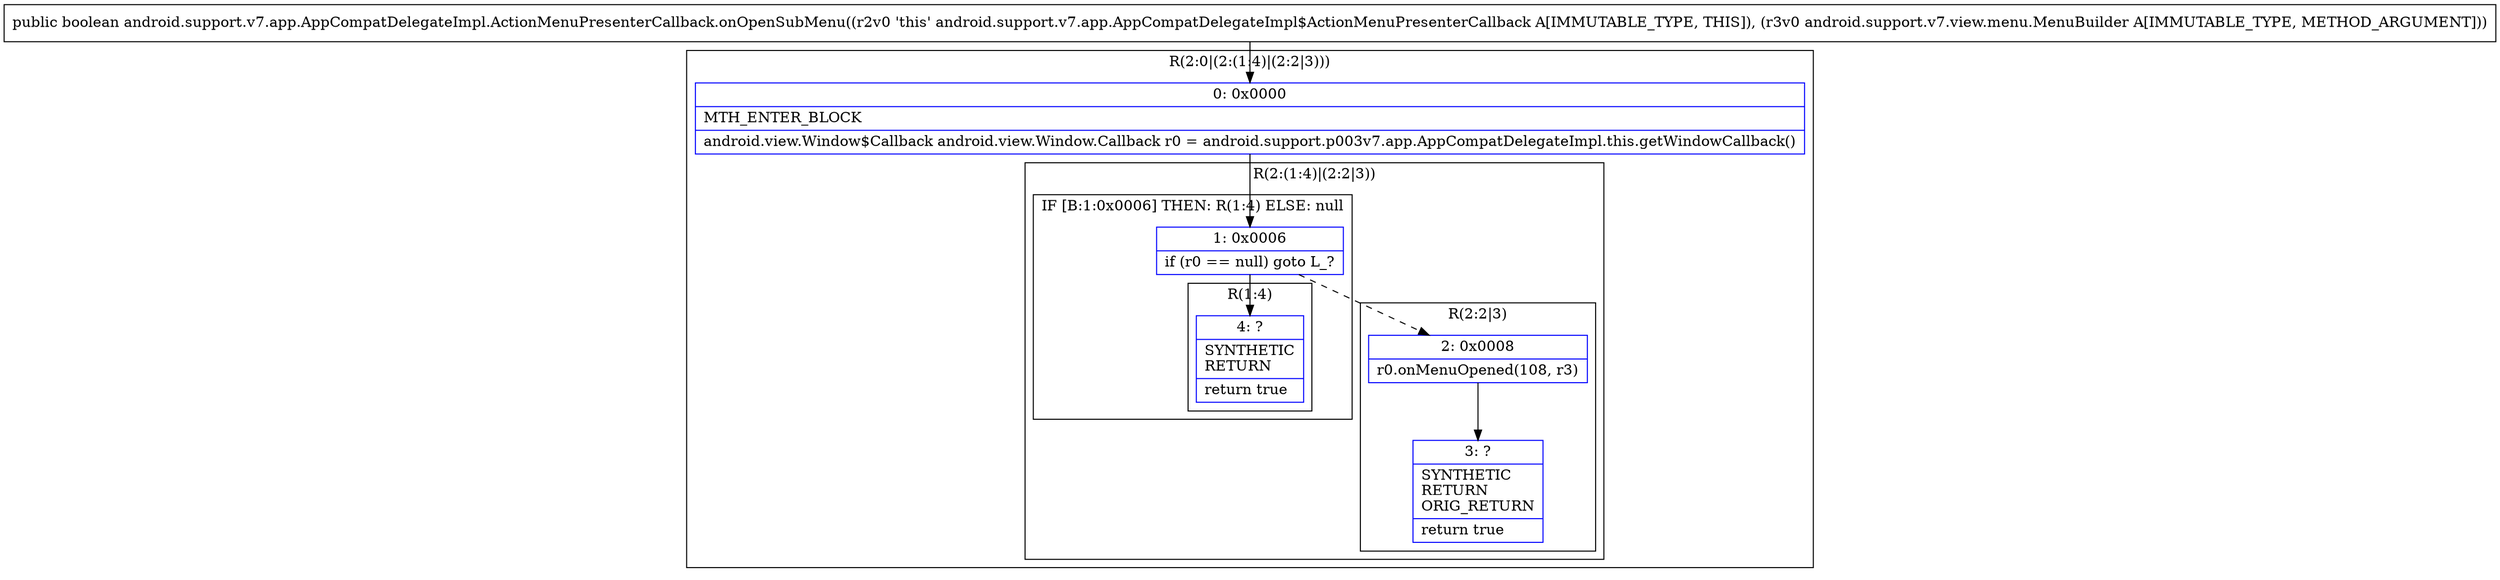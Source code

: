 digraph "CFG forandroid.support.v7.app.AppCompatDelegateImpl.ActionMenuPresenterCallback.onOpenSubMenu(Landroid\/support\/v7\/view\/menu\/MenuBuilder;)Z" {
subgraph cluster_Region_1055600552 {
label = "R(2:0|(2:(1:4)|(2:2|3)))";
node [shape=record,color=blue];
Node_0 [shape=record,label="{0\:\ 0x0000|MTH_ENTER_BLOCK\l|android.view.Window$Callback android.view.Window.Callback r0 = android.support.p003v7.app.AppCompatDelegateImpl.this.getWindowCallback()\l}"];
subgraph cluster_Region_856329325 {
label = "R(2:(1:4)|(2:2|3))";
node [shape=record,color=blue];
subgraph cluster_IfRegion_1882597168 {
label = "IF [B:1:0x0006] THEN: R(1:4) ELSE: null";
node [shape=record,color=blue];
Node_1 [shape=record,label="{1\:\ 0x0006|if (r0 == null) goto L_?\l}"];
subgraph cluster_Region_1015960129 {
label = "R(1:4)";
node [shape=record,color=blue];
Node_4 [shape=record,label="{4\:\ ?|SYNTHETIC\lRETURN\l|return true\l}"];
}
}
subgraph cluster_Region_1993434546 {
label = "R(2:2|3)";
node [shape=record,color=blue];
Node_2 [shape=record,label="{2\:\ 0x0008|r0.onMenuOpened(108, r3)\l}"];
Node_3 [shape=record,label="{3\:\ ?|SYNTHETIC\lRETURN\lORIG_RETURN\l|return true\l}"];
}
}
}
MethodNode[shape=record,label="{public boolean android.support.v7.app.AppCompatDelegateImpl.ActionMenuPresenterCallback.onOpenSubMenu((r2v0 'this' android.support.v7.app.AppCompatDelegateImpl$ActionMenuPresenterCallback A[IMMUTABLE_TYPE, THIS]), (r3v0 android.support.v7.view.menu.MenuBuilder A[IMMUTABLE_TYPE, METHOD_ARGUMENT])) }"];
MethodNode -> Node_0;
Node_0 -> Node_1;
Node_1 -> Node_2[style=dashed];
Node_1 -> Node_4;
Node_2 -> Node_3;
}

